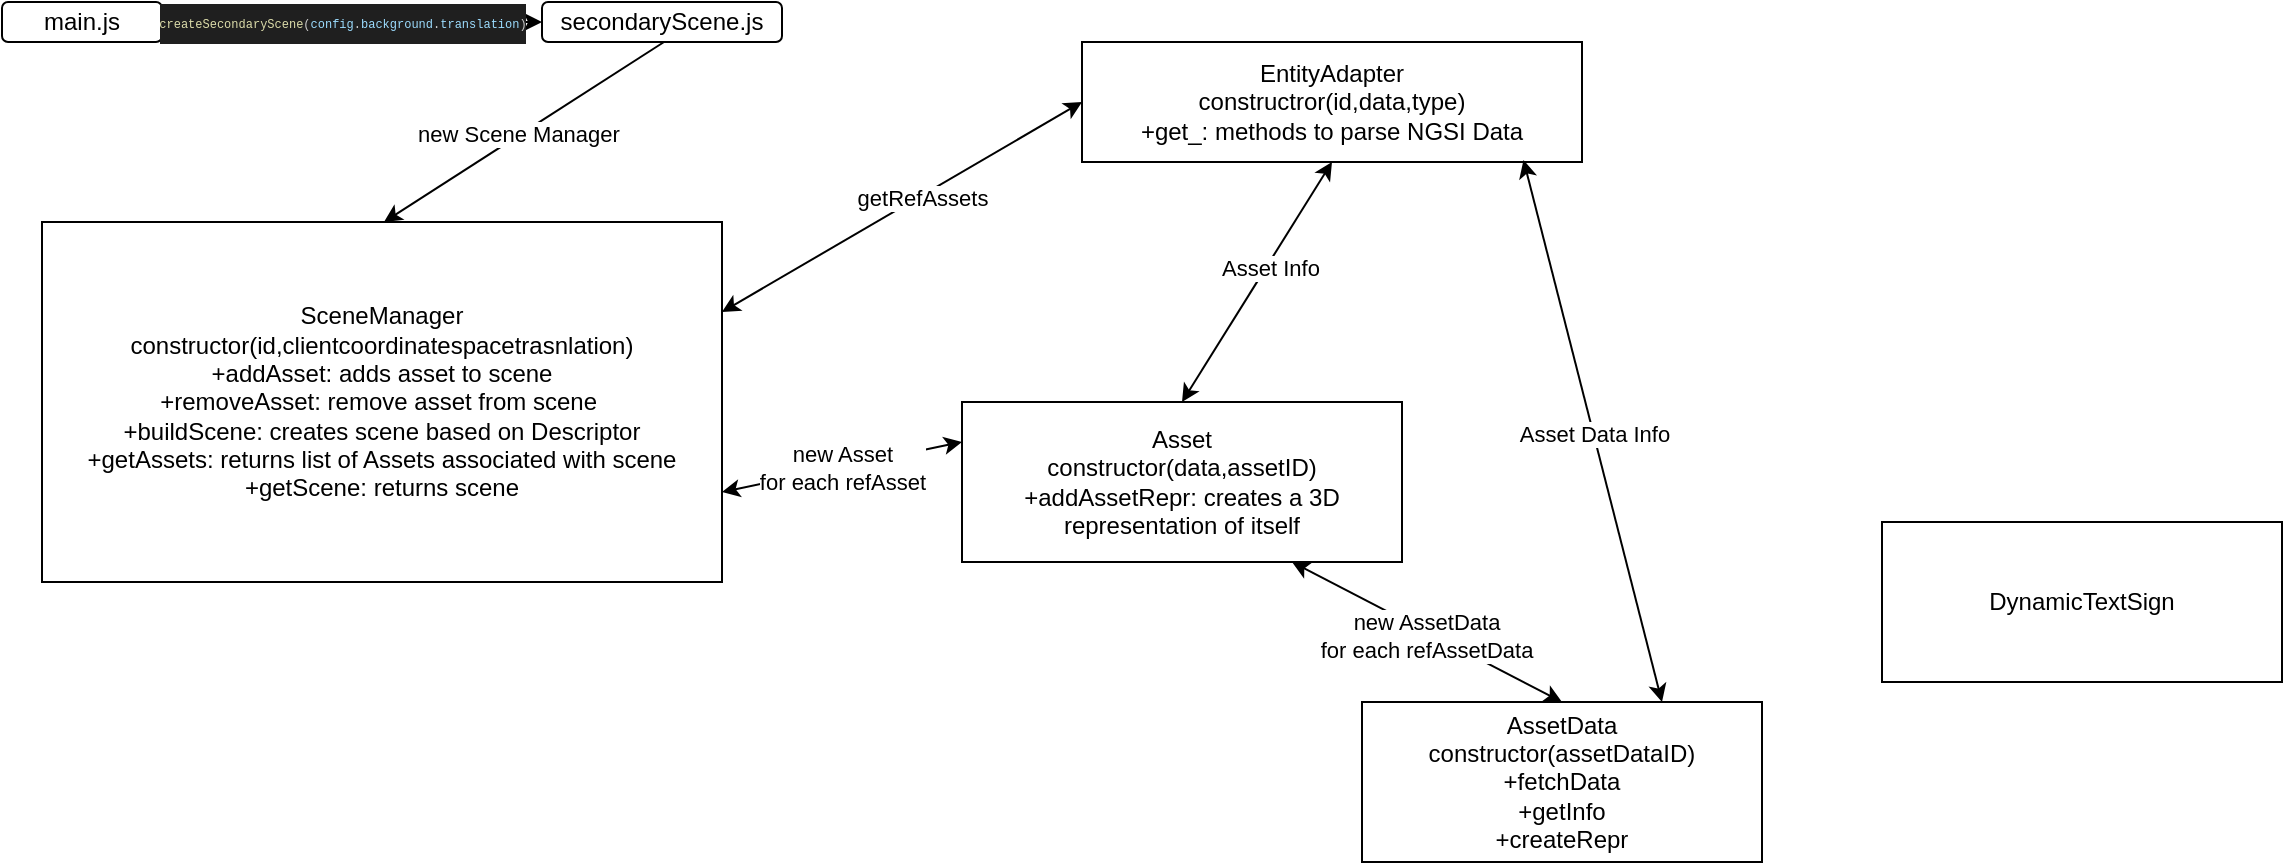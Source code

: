 <mxfile>
    <diagram id="LqVLgAq5h2VVxSQOo6ip" name="Page-1">
        <mxGraphModel dx="1203" dy="753" grid="1" gridSize="10" guides="1" tooltips="1" connect="1" arrows="1" fold="1" page="1" pageScale="1" pageWidth="1169" pageHeight="827" math="0" shadow="0">
            <root>
                <mxCell id="0"/>
                <mxCell id="1" parent="0"/>
                <mxCell id="2" value="main.js" style="rounded=1;whiteSpace=wrap;html=1;" vertex="1" parent="1">
                    <mxGeometry x="20" y="30" width="80" height="20" as="geometry"/>
                </mxCell>
                <mxCell id="3" value="" style="endArrow=classic;html=1;exitX=1;exitY=0.5;exitDx=0;exitDy=0;entryX=0;entryY=0.5;entryDx=0;entryDy=0;" edge="1" parent="1" source="2" target="4">
                    <mxGeometry width="50" height="50" relative="1" as="geometry">
                        <mxPoint x="180" y="65" as="sourcePoint"/>
                        <mxPoint x="160" y="40" as="targetPoint"/>
                    </mxGeometry>
                </mxCell>
                <mxCell id="10" value="&lt;div style=&quot;background-color: rgb(31, 31, 31); font-family: Consolas, &amp;quot;Courier New&amp;quot;, monospace; line-height: 19px; white-space-collapse: preserve; color: rgb(204, 204, 204);&quot;&gt;&lt;font style=&quot;font-size: 6px;&quot;&gt;&lt;span style=&quot;color: rgb(220, 220, 170);&quot;&gt;createSecondaryScene&lt;/span&gt;&lt;span style=&quot;color: rgb(204, 204, 204);&quot;&gt;(&lt;/span&gt;&lt;span style=&quot;color: rgb(156, 220, 254);&quot;&gt;config&lt;/span&gt;&lt;span style=&quot;color: rgb(204, 204, 204);&quot;&gt;.&lt;/span&gt;&lt;span style=&quot;color: rgb(156, 220, 254);&quot;&gt;background&lt;/span&gt;&lt;span style=&quot;color: rgb(204, 204, 204);&quot;&gt;.&lt;/span&gt;&lt;span style=&quot;color: rgb(156, 220, 254);&quot;&gt;translation&lt;/span&gt;&lt;span style=&quot;color: rgb(204, 204, 204);&quot;&gt;)&lt;/span&gt;&lt;/font&gt;&lt;/div&gt;" style="edgeLabel;html=1;align=center;verticalAlign=middle;resizable=0;points=[];" vertex="1" connectable="0" parent="3">
                    <mxGeometry x="-0.2" y="2" relative="1" as="geometry">
                        <mxPoint x="14" y="2" as="offset"/>
                    </mxGeometry>
                </mxCell>
                <mxCell id="4" value="secondaryScene.js" style="rounded=1;whiteSpace=wrap;html=1;" vertex="1" parent="1">
                    <mxGeometry x="290" y="30" width="120" height="20" as="geometry"/>
                </mxCell>
                <mxCell id="12" value="SceneManager&lt;div&gt;constructor(id,clientcoordinatespacetrasnlation)&lt;/div&gt;&lt;div&gt;+addAsset: adds asset to scene&lt;/div&gt;&lt;div&gt;+removeAsset: remove asset from scene&amp;nbsp;&lt;/div&gt;&lt;div&gt;+buildScene: creates scene based on Descriptor&lt;/div&gt;&lt;div&gt;+getAssets: returns list of Assets associated with scene&lt;/div&gt;&lt;div&gt;+getScene: returns scene&lt;/div&gt;" style="rounded=0;whiteSpace=wrap;html=1;" vertex="1" parent="1">
                    <mxGeometry x="40" y="140" width="340" height="180" as="geometry"/>
                </mxCell>
                <mxCell id="13" value="EntityAdapter&lt;div&gt;constructror(id,data,type)&lt;/div&gt;&lt;div&gt;+get_: methods to parse NGSI Data&lt;/div&gt;" style="rounded=0;whiteSpace=wrap;html=1;" vertex="1" parent="1">
                    <mxGeometry x="560" y="50" width="250" height="60" as="geometry"/>
                </mxCell>
                <mxCell id="15" value="" style="endArrow=classic;startArrow=classic;html=1;entryX=0;entryY=0.5;entryDx=0;entryDy=0;exitX=1;exitY=0.25;exitDx=0;exitDy=0;" edge="1" parent="1" source="12" target="13">
                    <mxGeometry width="50" height="50" relative="1" as="geometry">
                        <mxPoint x="380" y="220" as="sourcePoint"/>
                        <mxPoint x="430" y="170" as="targetPoint"/>
                    </mxGeometry>
                </mxCell>
                <mxCell id="16" value="getRefAssets" style="edgeLabel;html=1;align=center;verticalAlign=middle;resizable=0;points=[];" vertex="1" connectable="0" parent="15">
                    <mxGeometry x="0.093" y="-2" relative="1" as="geometry">
                        <mxPoint y="-2" as="offset"/>
                    </mxGeometry>
                </mxCell>
                <mxCell id="17" value="Asset&lt;div&gt;constructor(data,assetID)&lt;/div&gt;&lt;div&gt;+addAssetRepr: creates a 3D representation of itself&lt;/div&gt;" style="rounded=0;whiteSpace=wrap;html=1;" vertex="1" parent="1">
                    <mxGeometry x="500" y="230" width="220" height="80" as="geometry"/>
                </mxCell>
                <mxCell id="22" value="" style="endArrow=classic;startArrow=classic;html=1;exitX=1;exitY=0.75;exitDx=0;exitDy=0;entryX=0;entryY=0.25;entryDx=0;entryDy=0;" edge="1" parent="1" source="12" target="17">
                    <mxGeometry width="50" height="50" relative="1" as="geometry">
                        <mxPoint x="380" y="220" as="sourcePoint"/>
                        <mxPoint x="430" y="170" as="targetPoint"/>
                    </mxGeometry>
                </mxCell>
                <mxCell id="23" value="new Asset&lt;div&gt;for each refAsset&lt;/div&gt;" style="edgeLabel;html=1;align=center;verticalAlign=middle;resizable=0;points=[];" vertex="1" connectable="0" parent="22">
                    <mxGeometry x="0.059" relative="1" as="geometry">
                        <mxPoint x="-4" y="1" as="offset"/>
                    </mxGeometry>
                </mxCell>
                <mxCell id="24" value="" style="endArrow=classic;startArrow=classic;html=1;entryX=0.5;entryY=1;entryDx=0;entryDy=0;exitX=0.5;exitY=0;exitDx=0;exitDy=0;" edge="1" parent="1" source="17" target="13">
                    <mxGeometry width="50" height="50" relative="1" as="geometry">
                        <mxPoint x="570" y="240" as="sourcePoint"/>
                        <mxPoint x="620" y="190" as="targetPoint"/>
                    </mxGeometry>
                </mxCell>
                <mxCell id="25" value="Asset Info" style="edgeLabel;html=1;align=center;verticalAlign=middle;resizable=0;points=[];" vertex="1" connectable="0" parent="24">
                    <mxGeometry x="0.135" y="-1" relative="1" as="geometry">
                        <mxPoint as="offset"/>
                    </mxGeometry>
                </mxCell>
                <mxCell id="27" value="AssetData&lt;div&gt;&lt;div&gt;constructor(assetDataID)&lt;/div&gt;&lt;div&gt;+fetchData&lt;br&gt;+getInfo&lt;/div&gt;&lt;/div&gt;&lt;div&gt;+createRepr&lt;/div&gt;" style="rounded=0;whiteSpace=wrap;html=1;" vertex="1" parent="1">
                    <mxGeometry x="700" y="380" width="200" height="80" as="geometry"/>
                </mxCell>
                <mxCell id="31" value="" style="endArrow=classic;startArrow=classic;html=1;entryX=0.75;entryY=1;entryDx=0;entryDy=0;exitX=0.5;exitY=0;exitDx=0;exitDy=0;" edge="1" parent="1" source="27" target="17">
                    <mxGeometry width="50" height="50" relative="1" as="geometry">
                        <mxPoint x="470" y="310" as="sourcePoint"/>
                        <mxPoint x="520" y="260" as="targetPoint"/>
                    </mxGeometry>
                </mxCell>
                <mxCell id="32" value="new AssetData&lt;div&gt;for each refAssetData&lt;/div&gt;" style="edgeLabel;html=1;align=center;verticalAlign=middle;resizable=0;points=[];" vertex="1" connectable="0" parent="31">
                    <mxGeometry x="-0.009" y="2" relative="1" as="geometry">
                        <mxPoint as="offset"/>
                    </mxGeometry>
                </mxCell>
                <mxCell id="33" value="" style="endArrow=classic;startArrow=classic;html=1;entryX=0.883;entryY=0.983;entryDx=0;entryDy=0;entryPerimeter=0;exitX=0.75;exitY=0;exitDx=0;exitDy=0;" edge="1" parent="1" source="27" target="13">
                    <mxGeometry width="50" height="50" relative="1" as="geometry">
                        <mxPoint x="830" y="330" as="sourcePoint"/>
                        <mxPoint x="880" y="280" as="targetPoint"/>
                    </mxGeometry>
                </mxCell>
                <mxCell id="34" value="Asset Data Info" style="edgeLabel;html=1;align=center;verticalAlign=middle;resizable=0;points=[];" vertex="1" connectable="0" parent="33">
                    <mxGeometry x="-0.006" relative="1" as="geometry">
                        <mxPoint as="offset"/>
                    </mxGeometry>
                </mxCell>
                <mxCell id="35" value="" style="endArrow=classic;html=1;exitX=0.5;exitY=1;exitDx=0;exitDy=0;entryX=0.5;entryY=0;entryDx=0;entryDy=0;" edge="1" parent="1">
                    <mxGeometry width="50" height="50" relative="1" as="geometry">
                        <mxPoint x="351" y="50" as="sourcePoint"/>
                        <mxPoint x="211" y="140.0" as="targetPoint"/>
                    </mxGeometry>
                </mxCell>
                <mxCell id="37" value="new Scene Manager" style="edgeLabel;html=1;align=center;verticalAlign=middle;resizable=0;points=[];" vertex="1" connectable="0" parent="35">
                    <mxGeometry x="0.039" y="-1" relative="1" as="geometry">
                        <mxPoint as="offset"/>
                    </mxGeometry>
                </mxCell>
                <mxCell id="39" value="DynamicTextSign" style="rounded=0;whiteSpace=wrap;html=1;" vertex="1" parent="1">
                    <mxGeometry x="960" y="290" width="200" height="80" as="geometry"/>
                </mxCell>
            </root>
        </mxGraphModel>
    </diagram>
</mxfile>